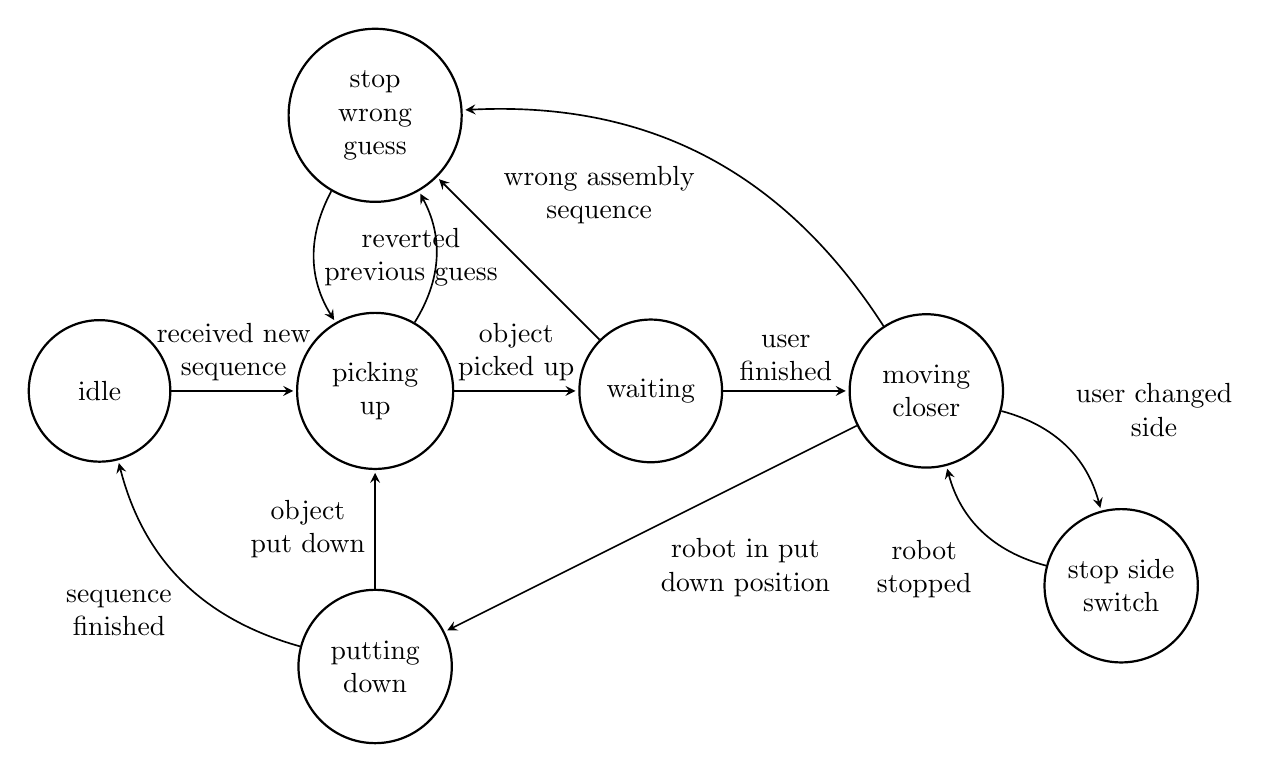 \begin{tikzpicture}[
        > = stealth, % arrow head style
        shorten > = 1pt, % don't touch arrow head to node
        auto,
        node distance = 3.5cm, % distance between nodes
        semithick % line style
    ]
    
    \tikzstyle{every state}=[
        draw = black,
        thick,
        fill = white,
        minimum size = 4mm,
        text width = 1.5cm,
        align = center
    ]
    
    \node[state] (idle) at (0,0) {idle};
    \node[state] (picking_up) [right of=idle] {picking up};
    \node[state] (waiting) [right of=picking_up] {waiting};
    \node[state] (moving_closer) [right of=waiting] {moving closer};
    \node[state] (putting_down) [below of=picking_up] {putting down};
    \node[state] (stop_side_switch) [below right of=moving_closer] {stop side switch};
    \node[state] (stop_wrong_guess) [above of=picking_up] {stop wrong guess};
    
    \path[->] (idle) edge node[align=center] {received new\\sequence} (picking_up);
    \path[->] (picking_up) edge node[align=center] {object\\picked up} (waiting);
    \path[->] (waiting) edge node[align=center] {user\\finished} (moving_closer);
    \path[->] (moving_closer) edge node[align=center] {robot in put\\down position} (putting_down);
    \path[->] (putting_down) edge node[align=center] {object\\put down} (picking_up);
    \path[->] (putting_down) edge[bend left] node[align=center] {sequence\\finished} (idle);
    \path[->] (moving_closer) edge[bend left] node[align=center] {user changed\\side} (stop_side_switch);
    \path[->] (stop_side_switch) edge[bend left] node[align=center] {robot\\stopped} (moving_closer);
    \path[->] (picking_up) edge[bend right] node[align=center] {} (stop_wrong_guess);
    \path[->] (waiting) edge node[align=center] {} (stop_wrong_guess);
    \path[->] (moving_closer) edge[bend right] node[align=center] {wrong assembly\\sequence} (stop_wrong_guess);
    \path[->] (stop_wrong_guess) edge[bend right] node[align=center] {reverted\\previous guess} (picking_up);
\end{tikzpicture}